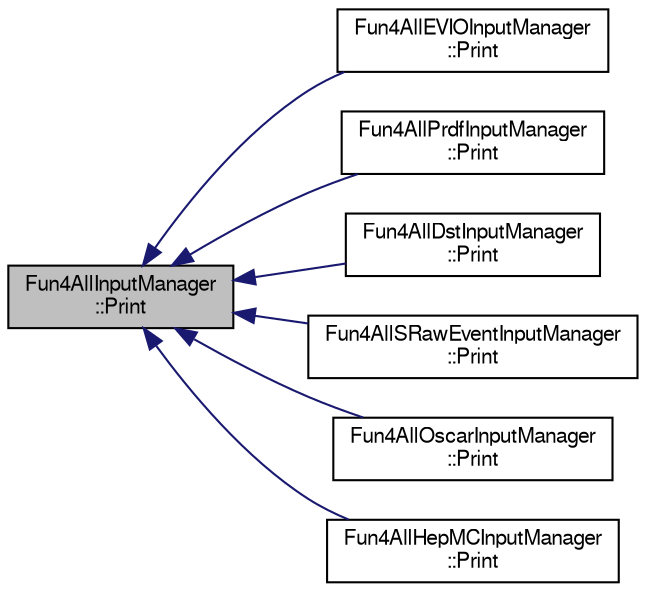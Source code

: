 digraph "Fun4AllInputManager::Print"
{
  bgcolor="transparent";
  edge [fontname="FreeSans",fontsize="10",labelfontname="FreeSans",labelfontsize="10"];
  node [fontname="FreeSans",fontsize="10",shape=record];
  rankdir="LR";
  Node1 [label="Fun4AllInputManager\l::Print",height=0.2,width=0.4,color="black", fillcolor="grey75", style="filled" fontcolor="black"];
  Node1 -> Node2 [dir="back",color="midnightblue",fontsize="10",style="solid",fontname="FreeSans"];
  Node2 [label="Fun4AllEVIOInputManager\l::Print",height=0.2,width=0.4,color="black",URL="$d3/d97/classFun4AllEVIOInputManager.html#a1e8b64ec5e2cee36ed4ea706d960c94f"];
  Node1 -> Node3 [dir="back",color="midnightblue",fontsize="10",style="solid",fontname="FreeSans"];
  Node3 [label="Fun4AllPrdfInputManager\l::Print",height=0.2,width=0.4,color="black",URL="$da/dd8/classFun4AllPrdfInputManager.html#ab736ddc8e2fcce92d08a44d6fe297a9e"];
  Node1 -> Node4 [dir="back",color="midnightblue",fontsize="10",style="solid",fontname="FreeSans"];
  Node4 [label="Fun4AllDstInputManager\l::Print",height=0.2,width=0.4,color="black",URL="$d7/d0b/classFun4AllDstInputManager.html#ac24c4362dbe7ec37d4d7127227e540fa"];
  Node1 -> Node5 [dir="back",color="midnightblue",fontsize="10",style="solid",fontname="FreeSans"];
  Node5 [label="Fun4AllSRawEventInputManager\l::Print",height=0.2,width=0.4,color="black",URL="$d5/dd4/classFun4AllSRawEventInputManager.html#a51ad79641e4e1d63af7ce471d6f2df54"];
  Node1 -> Node6 [dir="back",color="midnightblue",fontsize="10",style="solid",fontname="FreeSans"];
  Node6 [label="Fun4AllOscarInputManager\l::Print",height=0.2,width=0.4,color="black",URL="$db/d1f/classFun4AllOscarInputManager.html#ad902703d4a952ad1e43a58be8ca1cad7"];
  Node1 -> Node7 [dir="back",color="midnightblue",fontsize="10",style="solid",fontname="FreeSans"];
  Node7 [label="Fun4AllHepMCInputManager\l::Print",height=0.2,width=0.4,color="black",URL="$d6/d6f/classFun4AllHepMCInputManager.html#acab7c0aa0174dd84627f17dfc4eb7f9e"];
}
